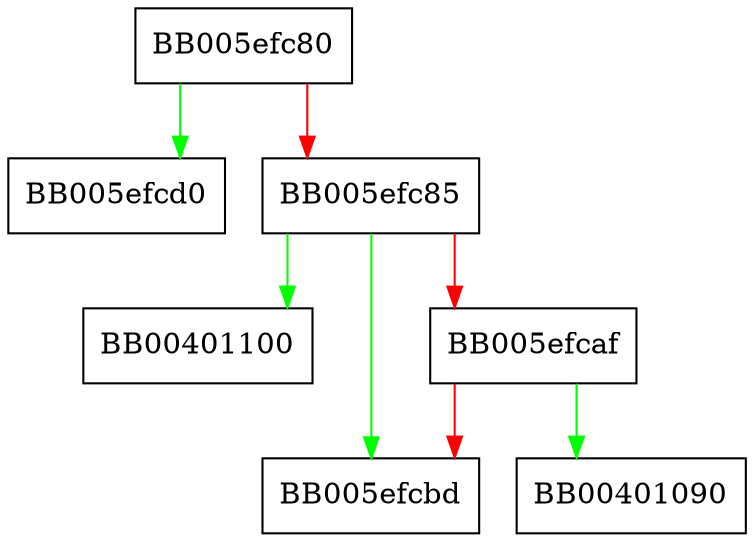 digraph CRYPTO_strdup {
  node [shape="box"];
  graph [splines=ortho];
  BB005efc80 -> BB005efcd0 [color="green"];
  BB005efc80 -> BB005efc85 [color="red"];
  BB005efc85 -> BB00401100 [color="green"];
  BB005efc85 -> BB005efcbd [color="green"];
  BB005efc85 -> BB005efcaf [color="red"];
  BB005efcaf -> BB00401090 [color="green"];
  BB005efcaf -> BB005efcbd [color="red"];
}